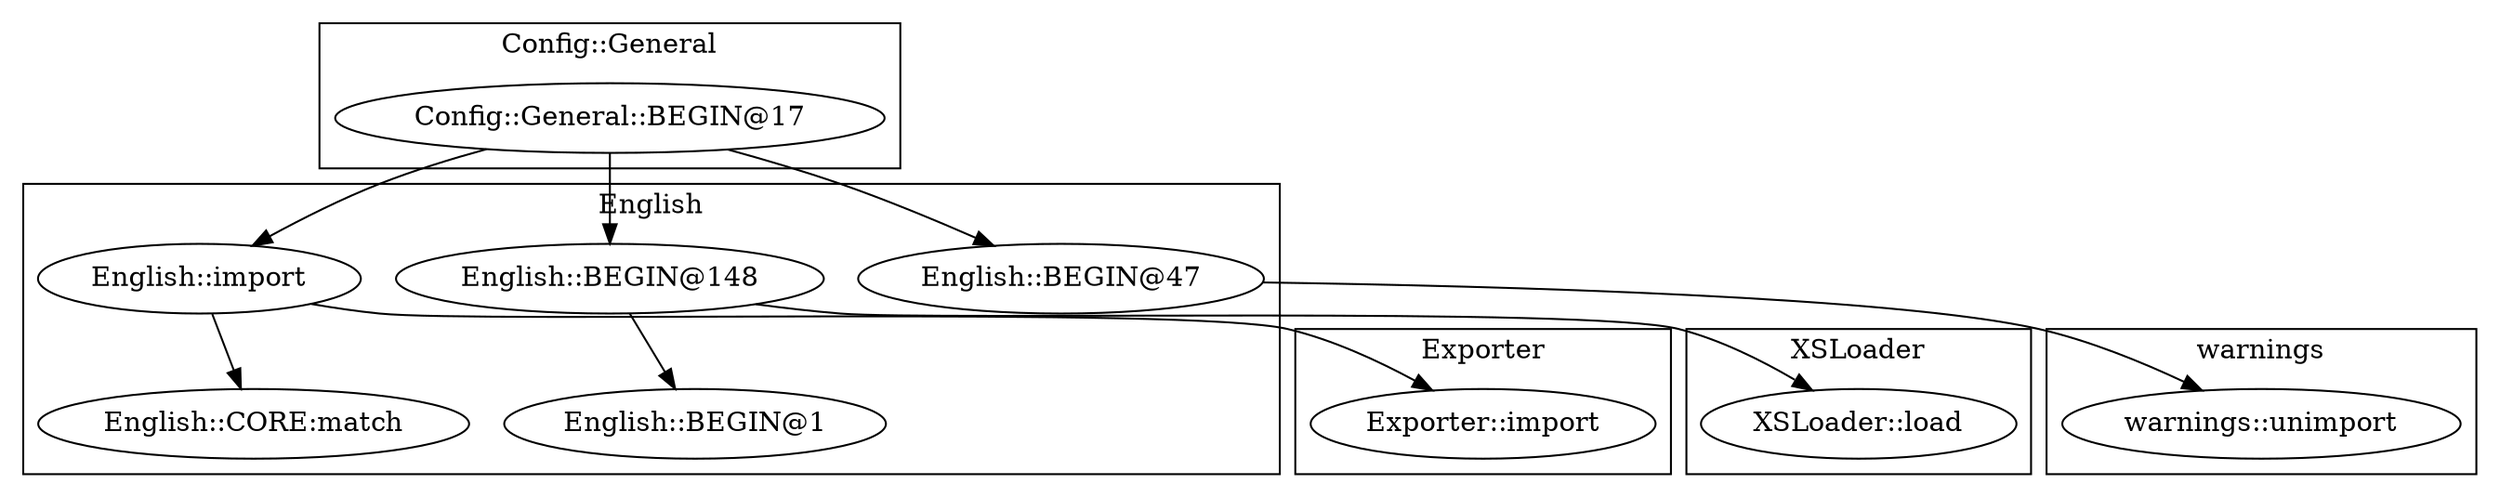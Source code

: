digraph {
graph [overlap=false]
subgraph cluster_warnings {
	label="warnings";
	"warnings::unimport";
}
subgraph cluster_XSLoader {
	label="XSLoader";
	"XSLoader::load";
}
subgraph cluster_Exporter {
	label="Exporter";
	"Exporter::import";
}
subgraph cluster_Config_General {
	label="Config::General";
	"Config::General::BEGIN@17";
}
subgraph cluster_English {
	label="English";
	"English::BEGIN@1";
	"English::import";
	"English::BEGIN@148";
	"English::CORE:match";
	"English::BEGIN@47";
}
"English::BEGIN@148" -> "English::BEGIN@1";
"Config::General::BEGIN@17" -> "English::import";
"English::import" -> "English::CORE:match";
"Config::General::BEGIN@17" -> "English::BEGIN@47";
"English::BEGIN@148" -> "XSLoader::load";
"English::import" -> "Exporter::import";
"Config::General::BEGIN@17" -> "English::BEGIN@148";
"English::BEGIN@47" -> "warnings::unimport";
}
